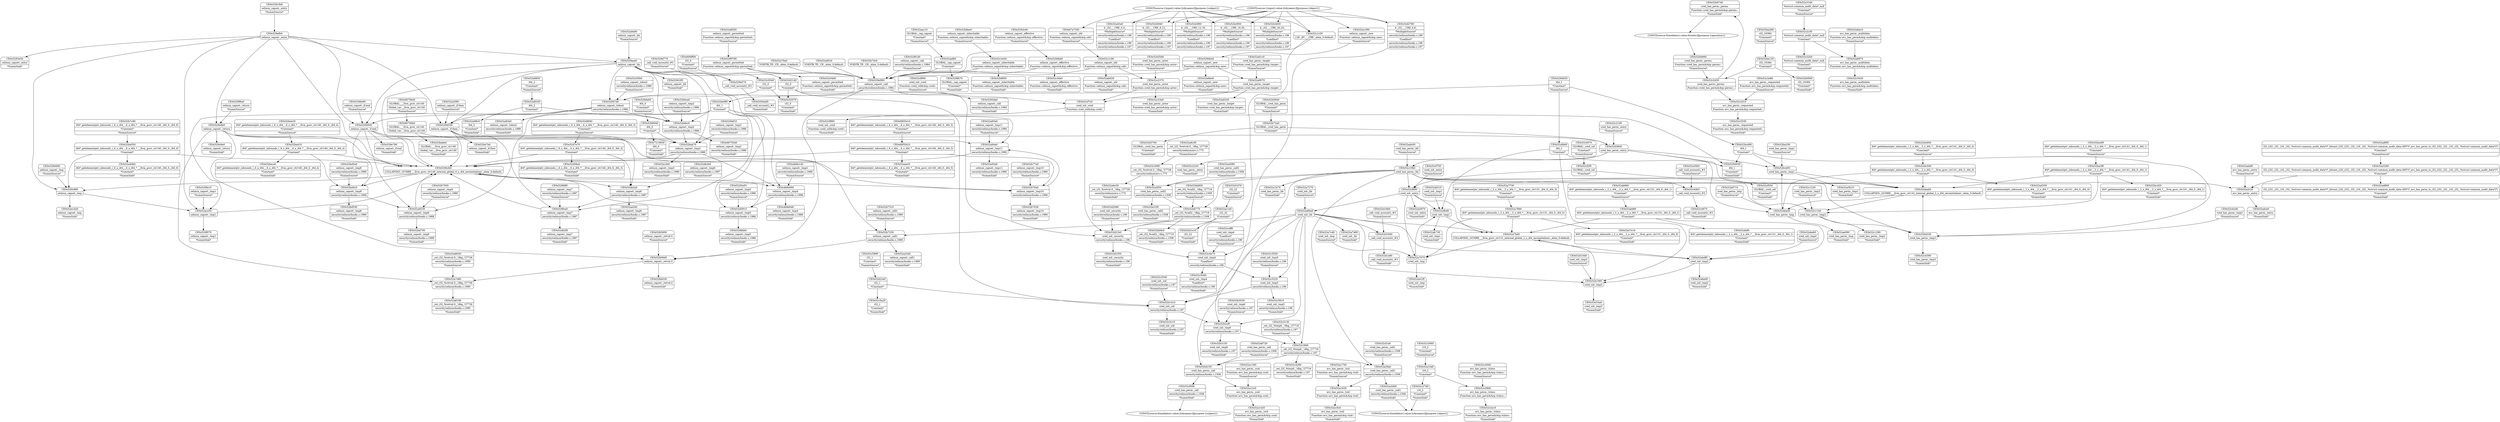digraph {
	CE0x52a94a0 [shape=record,shape=Mrecord,label="{CE0x52a94a0|selinux_capset:_tmp11|security/selinux/hooks.c,1990}"]
	CE0x52c2220 [shape=record,shape=Mrecord,label="{CE0x52c2220|cred_has_perm:_entry|*SummSink*}"]
	CE0x52bce00 [shape=record,shape=Mrecord,label="{CE0x52bce00|cred_has_perm:_tmp1}"]
	CE0x52d35d0 [shape=record,shape=Mrecord,label="{CE0x52d35d0|cred_has_perm:_actor|Function::cred_has_perm&Arg::actor::|*SummSource*}"]
	CE0x52bdec0 [shape=record,shape=Mrecord,label="{CE0x52bdec0|selinux_capset:_tmp2|security/selinux/hooks.c,1986}"]
	CE0x52a41f0 [shape=record,shape=Mrecord,label="{CE0x52a41f0|cred_sid:_tmp|*SummSink*}"]
	CE0x52d2350 [shape=record,shape=Mrecord,label="{CE0x52d2350|cred_sid:_security|security/selinux/hooks.c,196|*SummSink*}"]
	CE0x52d5910 [shape=record,shape=Mrecord,label="{CE0x52d5910|selinux_capset:_tmp5|security/selinux/hooks.c,1986}"]
	CE0x52a2f50 [shape=record,shape=Mrecord,label="{CE0x52a2f50|cred_has_perm:_call2|security/selinux/hooks.c,1508}"]
	CE0x529c2f0 [shape=record,shape=Mrecord,label="{CE0x529c2f0|selinux_capset:_bb|*SummSink*}"]
	CE0x529aae0 [shape=record,shape=Mrecord,label="{CE0x529aae0|selinux_capset:_bb}"]
	CE0x52cf470 [shape=record,shape=Mrecord,label="{CE0x52cf470|GLOBAL:_cred_sid|*Constant*|*SummSource*}"]
	CE0x52afbd0 [shape=record,shape=Mrecord,label="{CE0x52afbd0|cred_sid:_tmp1}"]
	CE0x52c1c90 [shape=record,shape=Mrecord,label="{CE0x52c1c90|selinux_capset:_old|Function::selinux_capset&Arg::old::}"]
	CE0x52b7c80 [shape=record,shape=Mrecord,label="{CE0x52b7c80|i64*_getelementptr_inbounds_(_6_x_i64_,_6_x_i64_*___llvm_gcov_ctr140,_i64_0,_i64_0)|*Constant*|*SummSource*}"]
	CE0x6855d10 [shape=record,shape=Mrecord,label="{CE0x6855d10|i64*_getelementptr_inbounds_(_6_x_i64_,_6_x_i64_*___llvm_gcov_ctr140,_i64_0,_i64_5)|*Constant*}"]
	CE0x52ba350 [shape=record,shape=Mrecord,label="{CE0x52ba350|cred_has_perm:_tmp1|*SummSource*}"]
	CE0x52a6e30 [shape=record,shape=Mrecord,label="{CE0x52a6e30|_ret_i32_%retval.0,_!dbg_!27728|security/selinux/avc.c,775|*SummSink*}"]
	CE0x52c05b0 [shape=record,shape=Mrecord,label="{CE0x52c05b0|selinux_capset:_tobool|security/selinux/hooks.c,1986|*SummSource*}"]
	CE0x52a83a0 [shape=record,shape=Mrecord,label="{CE0x52a83a0|selinux_capset:_tobool|security/selinux/hooks.c,1986|*SummSink*}"]
	CE0x52b0740 [shape=record,shape=Mrecord,label="{CE0x52b0740|cred_has_perm:_perms|Function::cred_has_perm&Arg::perms::|*SummSink*}"]
	CE0x52bab70 [shape=record,shape=Mrecord,label="{CE0x52bab70|selinux_capset:_tmp3|security/selinux/hooks.c,1986}"]
	CE0x52a8550 [shape=record,shape=Mrecord,label="{CE0x52a8550|selinux_capset:_permitted|Function::selinux_capset&Arg::permitted::|*SummSource*}"]
	CE0x52cf690 [shape=record,shape=Mrecord,label="{CE0x52cf690|cred_sid:_entry}"]
	CE0x5299780 [shape=record,shape=Mrecord,label="{CE0x5299780|selinux_capset:_permitted|Function::selinux_capset&Arg::permitted::}"]
	CE0x52c1c20 [shape=record,shape=Mrecord,label="{CE0x52c1c20|128:_i8*,_:_CRE:_elem_0:default:}"]
	CE0x52ab960 [shape=record,shape=Mrecord,label="{CE0x52ab960|i64*_getelementptr_inbounds_(_2_x_i64_,_2_x_i64_*___llvm_gcov_ctr131,_i64_0,_i64_1)|*Constant*|*SummSource*}"]
	CE0x52ac390 [shape=record,shape=Mrecord,label="{CE0x52ac390|selinux_capset:_new|Function::selinux_capset&Arg::new::|*SummSource*}"]
	CE0x52a85c0 [shape=record,shape=Mrecord,label="{CE0x52a85c0|VOIDTB_TE:_CE:_elem_0:default:}"]
	CE0x52ae090 [shape=record,shape=Mrecord,label="{CE0x52ae090|cred_has_perm:_tmp|*SummSink*}"]
	CE0x52c5810 [shape=record,shape=Mrecord,label="{CE0x52c5810|cred_sid:_tmp5|security/selinux/hooks.c,196|*SummSink*}"]
	CE0x52bd4c0 [shape=record,shape=Mrecord,label="{CE0x52bd4c0|selinux_capset:_tmp8|security/selinux/hooks.c,1989}"]
	CE0x52acc50 [shape=record,shape=Mrecord,label="{CE0x52acc50|selinux_capset:_tmp1}"]
	CE0x4b8e060 [shape=record,shape=Mrecord,label="{CE0x4b8e060|selinux_capset:_tmp4|security/selinux/hooks.c,1986}"]
	CE0x52c0540 [shape=record,shape=Mrecord,label="{CE0x52c0540|i32_0|*Constant*}"]
	CE0x52947d0 [shape=record,shape=Mrecord,label="{CE0x52947d0|selinux_capset:_tobool|security/selinux/hooks.c,1986}"]
	CE0x52c4130 [shape=record,shape=Mrecord,label="{CE0x52c4130|_ret_i32_%tmp6,_!dbg_!27716|security/selinux/hooks.c,197|*SummSource*}"]
	CE0x52a8ee0 [shape=record,shape=Mrecord,label="{CE0x52a8ee0|selinux_capset:_new|Function::selinux_capset&Arg::new::|*SummSink*}"]
	CE0x529e780 [shape=record,shape=Mrecord,label="{CE0x529e780|selinux_capset:_if.end|*SummSink*}"]
	CE0x52ab510 [shape=record,shape=Mrecord,label="{CE0x52ab510|cred_sid:_tmp1|*SummSource*}"]
	"CONST[source:0(mediator),value:2(dynamic)][purpose:{subject}]"
	CE0x5294500 [shape=record,shape=Mrecord,label="{CE0x5294500|selinux_capset:_if.end}"]
	CE0x52abdf0 [shape=record,shape=Mrecord,label="{CE0x52abdf0|cred_sid:_tmp2}"]
	CE0x52b9a00 [shape=record,shape=Mrecord,label="{CE0x52b9a00|i64_0|*Constant*|*SummSource*}"]
	CE0x52c19b0 [shape=record,shape=Mrecord,label="{CE0x52c19b0|cred_has_perm:_bb}"]
	CE0x52cf1a0 [shape=record,shape=Mrecord,label="{CE0x52cf1a0|cred_has_perm:_call1|security/selinux/hooks.c,1506|*SummSource*}"]
	CE0x52abed0 [shape=record,shape=Mrecord,label="{CE0x52abed0|cred_sid:_tmp2|*SummSink*}"]
	CE0x66756b0 [shape=record,shape=Mrecord,label="{CE0x66756b0|GLOBAL:___llvm_gcov_ctr140|Global_var:__llvm_gcov_ctr140}"]
	CE0x529fa10 [shape=record,shape=Mrecord,label="{CE0x529fa10|selinux_capset:_tmp1|*SummSource*}"]
	CE0x52c3160 [shape=record,shape=Mrecord,label="{CE0x52c3160|%struct.common_audit_data*_null|*Constant*|*SummSource*}"]
	CE0x52c32b0 [shape=record,shape=Mrecord,label="{CE0x52c32b0|%struct.common_audit_data*_null|*Constant*|*SummSink*}"]
	CE0x52c3430 [shape=record,shape=Mrecord,label="{CE0x52c3430|avc_has_perm:_auditdata|Function::avc_has_perm&Arg::auditdata::|*SummSink*}"]
	CE0x52a8020 [shape=record,shape=Mrecord,label="{CE0x52a8020|_ret_i32_%retval.0,_!dbg_!27726|security/selinux/hooks.c,1990|*SummSource*}"]
	CE0x52d16a0 [shape=record,shape=Mrecord,label="{CE0x52d16a0|cred_sid:_tmp3|*SummSink*}"]
	CE0x52b3150 [shape=record,shape=Mrecord,label="{CE0x52b3150|cred_sid:_tmp6|security/selinux/hooks.c,197|*SummSink*}"]
	CE0x52bcd90 [shape=record,shape=Mrecord,label="{CE0x52bcd90|i64_1|*Constant*}"]
	CE0x52a9a90 [shape=record,shape=Mrecord,label="{CE0x52a9a90|selinux_capset:_bb|*SummSource*}"]
	CE0x7210930 [shape=record,shape=Mrecord,label="{CE0x7210930|i64_0|*Constant*|*SummSink*}"]
	CE0x52bd530 [shape=record,shape=Mrecord,label="{CE0x52bd530|selinux_capset:_tmp8|security/selinux/hooks.c,1989|*SummSink*}"]
	CE0x529fb70 [shape=record,shape=Mrecord,label="{CE0x529fb70|GLOBAL:_cap_capset|*Constant*|*SummSink*}"]
	CE0x52a5970 [shape=record,shape=Mrecord,label="{CE0x52a5970|cred_sid:_entry|*SummSink*}"]
	CE0x52aeec0 [shape=record,shape=Mrecord,label="{CE0x52aeec0|i64*_getelementptr_inbounds_(_6_x_i64_,_6_x_i64_*___llvm_gcov_ctr140,_i64_0,_i64_5)|*Constant*|*SummSink*}"]
	CE0x529de90 [shape=record,shape=Mrecord,label="{CE0x529de90|selinux_capset:_if.end|*SummSource*}"]
	CE0x52d7e70 [shape=record,shape=Mrecord,label="{CE0x52d7e70|i64*_getelementptr_inbounds_(_6_x_i64_,_6_x_i64_*___llvm_gcov_ctr140,_i64_0,_i64_3)|*Constant*}"]
	CE0x52d3700 [shape=record,shape=Mrecord,label="{CE0x52d3700|GLOBAL:_cred_has_perm|*Constant*|*SummSink*}"]
	CE0x52aac10 [shape=record,shape=Mrecord,label="{CE0x52aac10|GLOBAL:_cap_capset|*Constant*|*SummSource*}"]
	CE0x52c2160 [shape=record,shape=Mrecord,label="{CE0x52c2160|cred_has_perm:_entry|*SummSource*}"]
	CE0x52ba4f0 [shape=record,shape=Mrecord,label="{CE0x52ba4f0|i64*_getelementptr_inbounds_(_2_x_i64_,_2_x_i64_*___llvm_gcov_ctr141,_i64_0,_i64_1)|*Constant*|*SummSource*}"]
	CE0x52a1fe0 [shape=record,shape=Mrecord,label="{CE0x52a1fe0|selinux_capset:_tmp3|security/selinux/hooks.c,1986|*SummSink*}"]
	CE0x52a7c40 [shape=record,shape=Mrecord,label="{CE0x52a7c40|cred_sid:_tmp|*SummSource*}"]
	CE0x52ad350 [shape=record,shape=Mrecord,label="{CE0x52ad350|i64*_getelementptr_inbounds_(_2_x_i64_,_2_x_i64_*___llvm_gcov_ctr141,_i64_0,_i64_0)|*Constant*|*SummSink*}"]
	CE0x52a6970 [shape=record,shape=Mrecord,label="{CE0x52a6970|avc_has_perm:_auditdata|Function::avc_has_perm&Arg::auditdata::}"]
	CE0x52c2370 [shape=record,shape=Mrecord,label="{CE0x52c2370|cred_has_perm:_actor|Function::cred_has_perm&Arg::actor::}"]
	CE0x52bd330 [shape=record,shape=Mrecord,label="{CE0x52bd330|cred_has_perm:_tmp3}"]
	CE0x52b2cf0 [shape=record,shape=Mrecord,label="{CE0x52b2cf0|cred_sid:_tmp6|security/selinux/hooks.c,197}"]
	CE0x52d6bb0 [shape=record,shape=Mrecord,label="{CE0x52d6bb0|selinux_capset:_tmp5|security/selinux/hooks.c,1986|*SummSink*}"]
	CE0x529fdf0 [shape=record,shape=Mrecord,label="{CE0x529fdf0|selinux_capset:_tmp7|security/selinux/hooks.c,1987|*SummSource*}"]
	CE0x52a12c0 [shape=record,shape=Mrecord,label="{CE0x52a12c0|avc_has_perm:_ssid|Function::avc_has_perm&Arg::ssid::}"]
	"CONST[source:0(mediator),value:0(static)][purpose:{operation}]"
	CE0x66755d0 [shape=record,shape=Mrecord,label="{CE0x66755d0|selinux_capset:_tmp2|security/selinux/hooks.c,1986|*SummSink*}"]
	CE0x52aafb0 [shape=record,shape=Mrecord,label="{CE0x52aafb0|GLOBAL:_cap_capset|*Constant*}"]
	CE0x52bd5a0 [shape=record,shape=Mrecord,label="{CE0x52bd5a0|selinux_capset:_tmp8|security/selinux/hooks.c,1989|*SummSource*}"]
	CE0x5293da0 [shape=record,shape=Mrecord,label="{CE0x5293da0|selinux_capset:_call|security/selinux/hooks.c,1984|*SummSink*}"]
	CE0x52adaf0 [shape=record,shape=Mrecord,label="{CE0x52adaf0|avc_has_perm:_entry|*SummSource*}"]
	CE0x52b0560 [shape=record,shape=Mrecord,label="{CE0x52b0560|i32_16384|*Constant*|*SummSink*}"]
	CE0x52ba3f0 [shape=record,shape=Mrecord,label="{CE0x52ba3f0|i64*_getelementptr_inbounds_(_2_x_i64_,_2_x_i64_*___llvm_gcov_ctr141,_i64_0,_i64_1)|*Constant*}"]
	CE0x52d15d0 [shape=record,shape=Mrecord,label="{CE0x52d15d0|cred_sid:_tmp3|*SummSource*}"]
	CE0x52be9f0 [shape=record,shape=Mrecord,label="{CE0x52be9f0|i64_1|*Constant*}"]
	CE0x52b9940 [shape=record,shape=Mrecord,label="{CE0x52b9940|i64_0|*Constant*}"]
	CE0x52a7e10 [shape=record,shape=Mrecord,label="{CE0x52a7e10|i64*_getelementptr_inbounds_(_2_x_i64_,_2_x_i64_*___llvm_gcov_ctr131,_i64_0,_i64_0)|*Constant*|*SummSink*}"]
	CE0x52b76a0 [shape=record,shape=Mrecord,label="{CE0x52b76a0|selinux_capset:_tmp10|security/selinux/hooks.c,1990}"]
	CE0x52a2d00 [shape=record,shape=Mrecord,label="{CE0x52a2d00|cred_has_perm:_call1|security/selinux/hooks.c,1506|*SummSink*}"]
	CE0x52c5550 [shape=record,shape=Mrecord,label="{CE0x52c5550|cred_sid:_tmp5|security/selinux/hooks.c,196|*SummSource*}"]
	CE0x52b74c0 [shape=record,shape=Mrecord,label="{CE0x52b74c0|VOIDTB_TE:_CE:_elem_0:default:}"]
	CE0x529c880 [shape=record,shape=Mrecord,label="{CE0x529c880|selinux_capset:_tmp}"]
	CE0x529d770 [shape=record,shape=Mrecord,label="{CE0x529d770|_call_void_mcount()_#3|*SummSource*}"]
	CE0x52c2c30 [shape=record,shape=Mrecord,label="{CE0x52c2c30|%struct.common_audit_data*_null|*Constant*}"]
	CE0x529d350 [shape=record,shape=Mrecord,label="{CE0x529d350|selinux_capset:_if.then}"]
	CE0x52b77a0 [shape=record,shape=Mrecord,label="{CE0x52b77a0|selinux_capset:_tmp10|security/selinux/hooks.c,1990|*SummSource*}"]
	CE0x52b1410 [shape=record,shape=Mrecord,label="{CE0x52b1410|cred_sid:_sid|security/selinux/hooks.c,197}"]
	CE0x52c5220 [shape=record,shape=Mrecord,label="{CE0x52c5220|cred_sid:_tmp5|security/selinux/hooks.c,196}"]
	CE0x52c45b0 [shape=record,shape=Mrecord,label="{CE0x52c45b0|_call_void_mcount()_#3|*SummSource*}"]
	CE0x52c1290 [shape=record,shape=Mrecord,label="{CE0x52c1290|cred_has_perm:_tmp2|*SummSink*}"]
	CE0x52a7730 [shape=record,shape=Mrecord,label="{CE0x52a7730|i64*_getelementptr_inbounds_(_2_x_i64_,_2_x_i64_*___llvm_gcov_ctr131,_i64_0,_i64_0)|*Constant*|*SummSource*}"]
	"CONST[source:1(input),value:2(dynamic)][purpose:{object}]"
	CE0x52cf550 [shape=record,shape=Mrecord,label="{CE0x52cf550|GLOBAL:_cred_sid|*Constant*|*SummSink*}"]
	CE0x52c2530 [shape=record,shape=Mrecord,label="{CE0x52c2530|avc_has_perm:_requested|Function::avc_has_perm&Arg::requested::|*SummSink*}"]
	CE0x52a8190 [shape=record,shape=Mrecord,label="{CE0x52a8190|_ret_i32_%retval.0,_!dbg_!27726|security/selinux/hooks.c,1990|*SummSink*}"]
	CE0x52c5990 [shape=record,shape=Mrecord,label="{CE0x52c5990|i32_1|*Constant*|*SummSource*}"]
	CE0x529edb0 [shape=record,shape=Mrecord,label="{CE0x529edb0|selinux_capset:_return}"]
	CE0x52a8330 [shape=record,shape=Mrecord,label="{CE0x52a8330|i64_2|*Constant*}"]
	CE0x52a1420 [shape=record,shape=Mrecord,label="{CE0x52a1420|avc_has_perm:_ssid|Function::avc_has_perm&Arg::ssid::|*SummSink*}"]
	CE0x52c50d0 [shape=record,shape=Mrecord,label="{CE0x52c50d0|cred_sid:_tmp4|*LoadInst*|security/selinux/hooks.c,196|*SummSink*}"]
	CE0x52ab730 [shape=record,shape=Mrecord,label="{CE0x52ab730|cred_sid:_tmp1|*SummSink*}"]
	CE0x52ac1e0 [shape=record,shape=Mrecord,label="{CE0x52ac1e0|i32_22|*Constant*}"]
	CE0x52dc600 [shape=record,shape=Mrecord,label="{CE0x52dc600|i64*_getelementptr_inbounds_(_2_x_i64_,_2_x_i64_*___llvm_gcov_ctr141,_i64_0,_i64_0)|*Constant*|*SummSource*}"]
	CE0x529e570 [shape=record,shape=Mrecord,label="{CE0x529e570|_call_void_mcount()_#3}"]
	CE0x529fca0 [shape=record,shape=Mrecord,label="{CE0x529fca0|selinux_capset:_tmp7|security/selinux/hooks.c,1987}"]
	CE0x52c3c10 [shape=record,shape=Mrecord,label="{CE0x52c3c10|cred_sid:_sid|security/selinux/hooks.c,197|*SummSink*}"]
	CE0x52d2f60 [shape=record,shape=Mrecord,label="{CE0x52d2f60|4:_i32,_:_CRE_12,16_|*MultipleSource*|security/selinux/hooks.c,196|*LoadInst*|security/selinux/hooks.c,196|security/selinux/hooks.c,197}"]
	CE0x52ba280 [shape=record,shape=Mrecord,label="{CE0x52ba280|i32_16384|*Constant*|*SummSource*}"]
	CE0x529cb40 [shape=record,shape=Mrecord,label="{CE0x529cb40|selinux_capset:_effective|Function::selinux_capset&Arg::effective::|*SummSource*}"]
	CE0x52c3e50 [shape=record,shape=Mrecord,label="{CE0x52c3e50|selinux_capset:_inheritable|Function::selinux_capset&Arg::inheritable::}"]
	CE0x52c4260 [shape=record,shape=Mrecord,label="{CE0x52c4260|_ret_i32_%tmp6,_!dbg_!27716|security/selinux/hooks.c,197|*SummSink*}"]
	CE0x52d8f40 [shape=record,shape=Mrecord,label="{CE0x52d8f40|i64*_getelementptr_inbounds_(_6_x_i64_,_6_x_i64_*___llvm_gcov_ctr140,_i64_0,_i64_3)|*Constant*|*SummSource*}"]
	CE0x52d21b0 [shape=record,shape=Mrecord,label="{CE0x52d21b0|cred_sid:_security|security/selinux/hooks.c,196}"]
	CE0x5294b40 [shape=record,shape=Mrecord,label="{CE0x5294b40|selinux_capset:_new|Function::selinux_capset&Arg::new::}"]
	CE0x52b5600 [shape=record,shape=Mrecord,label="{CE0x52b5600|selinux_capset:_retval.0|*SummSource*}"]
	CE0x52b7630 [shape=record,shape=Mrecord,label="{CE0x52b7630|selinux_capset:_tmp10|security/selinux/hooks.c,1990|*SummSink*}"]
	CE0x52dc500 [shape=record,shape=Mrecord,label="{CE0x52dc500|i64*_getelementptr_inbounds_(_2_x_i64_,_2_x_i64_*___llvm_gcov_ctr141,_i64_0,_i64_0)|*Constant*}"]
	CE0x52a2090 [shape=record,shape=Mrecord,label="{CE0x52a2090|selinux_capset:_if.then|*SummSource*}"]
	CE0x52bcd20 [shape=record,shape=Mrecord,label="{CE0x52bcd20|i64*_getelementptr_inbounds_(_2_x_i64_,_2_x_i64_*___llvm_gcov_ctr141,_i64_0,_i64_1)|*Constant*|*SummSink*}"]
	CE0x52db2f0 [shape=record,shape=Mrecord,label="{CE0x52db2f0|selinux_capset:_tmp7|security/selinux/hooks.c,1987|*SummSink*}"]
	CE0x52dea40 [shape=record,shape=Mrecord,label="{CE0x52dea40|cred_has_perm:_tmp}"]
	CE0x52c04d0 [shape=record,shape=Mrecord,label="{CE0x52c04d0|selinux_capset:_permitted|Function::selinux_capset&Arg::permitted::|*SummSink*}"]
	CE0x52cf2f0 [shape=record,shape=Mrecord,label="{CE0x52cf2f0|GLOBAL:_cred_sid|*Constant*}"]
	CE0x52c27d0 [shape=record,shape=Mrecord,label="{CE0x52c27d0|i16_2|*Constant*|*SummSink*}"]
	CE0x52d22e0 [shape=record,shape=Mrecord,label="{CE0x52d22e0|i32_1|*Constant*}"]
	CE0x529e990 [shape=record,shape=Mrecord,label="{CE0x529e990|selinux_capset:_call|security/selinux/hooks.c,1984}"]
	CE0x52a9230 [shape=record,shape=Mrecord,label="{CE0x52a9230|selinux_capset:_tmp9|security/selinux/hooks.c,1989}"]
	CE0x52c28d0 [shape=record,shape=Mrecord,label="{CE0x52c28d0|avc_has_perm:_tclass|Function::avc_has_perm&Arg::tclass::}"]
	CE0x52b2950 [shape=record,shape=Mrecord,label="{CE0x52b2950|4:_i32,_:_CRE_16,20_|*MultipleSource*|security/selinux/hooks.c,196|*LoadInst*|security/selinux/hooks.c,196|security/selinux/hooks.c,197}"]
	CE0x52aa540 [shape=record,shape=Mrecord,label="{CE0x52aa540|selinux_capset:_tmp6|security/selinux/hooks.c,1987|*SummSink*}"]
	CE0x52c44b0 [shape=record,shape=Mrecord,label="{CE0x52c44b0|_call_void_mcount()_#3}"]
	CE0x52a6be0 [shape=record,shape=Mrecord,label="{CE0x52a6be0|cred_sid:_bb}"]
	CE0x52d3640 [shape=record,shape=Mrecord,label="{CE0x52d3640|GLOBAL:_cred_has_perm|*Constant*|*SummSource*}"]
	CE0x4b8e140 [shape=record,shape=Mrecord,label="{CE0x4b8e140|selinux_capset:_tmp4|security/selinux/hooks.c,1986|*SummSource*}"]
	CE0x52ade50 [shape=record,shape=Mrecord,label="{CE0x52ade50|cred_has_perm:_bb|*SummSource*}"]
	CE0x52c1220 [shape=record,shape=Mrecord,label="{CE0x52c1220|cred_has_perm:_tmp2|*SummSource*}"]
	CE0x52b8ee0 [shape=record,shape=Mrecord,label="{CE0x52b8ee0|selinux_capset:_inheritable|Function::selinux_capset&Arg::inheritable::|*SummSource*}"]
	CE0x52a7480 [shape=record,shape=Mrecord,label="{CE0x52a7480|cred_sid:_bb|*SummSink*}"]
	CE0x52c1b70 [shape=record,shape=Mrecord,label="{CE0x52c1b70|cred_has_perm:_bb|*SummSink*}"]
	CE0x52b3030 [shape=record,shape=Mrecord,label="{CE0x52b3030|cred_sid:_tmp6|security/selinux/hooks.c,197|*SummSource*}"]
	CE0x6855e10 [shape=record,shape=Mrecord,label="{CE0x6855e10|i64*_getelementptr_inbounds_(_6_x_i64_,_6_x_i64_*___llvm_gcov_ctr140,_i64_0,_i64_5)|*Constant*|*SummSource*}"]
	CE0x52b2b50 [shape=record,shape=Mrecord,label="{CE0x52b2b50|4:_i32,_:_CRE_20,24_|*MultipleSource*|security/selinux/hooks.c,196|*LoadInst*|security/selinux/hooks.c,196|security/selinux/hooks.c,197}"]
	CE0x52a7bd0 [shape=record,shape=Mrecord,label="{CE0x52a7bd0|COLLAPSED:_GCMRE___llvm_gcov_ctr131_internal_global_2_x_i64_zeroinitializer:_elem_0:default:}"]
	CE0x52a98c0 [shape=record,shape=Mrecord,label="{CE0x52a98c0|i64_2|*Constant*|*SummSink*}"]
	CE0x52dd710 [shape=record,shape=Mrecord,label="{CE0x52dd710|cred_has_perm:_tmp|*SummSource*}"]
	CE0x52afb60 [shape=record,shape=Mrecord,label="{CE0x52afb60|i64_1|*Constant*}"]
	CE0x52b06d0 [shape=record,shape=Mrecord,label="{CE0x52b06d0|selinux_capset:_retval.0}"]
	CE0x5294ca0 [shape=record,shape=Mrecord,label="{CE0x5294ca0|selinux_capset:_tmp2|security/selinux/hooks.c,1986|*SummSource*}"]
	CE0x52bb850 [shape=record,shape=Mrecord,label="{CE0x52bb850|_ret_i32_%call2,_!dbg_!27719|security/selinux/hooks.c,1508|*SummSource*}"]
	CE0x5294a90 [shape=record,shape=Mrecord,label="{CE0x5294a90|_call_void_mcount()_#3|*SummSink*}"]
	CE0x52a1d20 [shape=record,shape=Mrecord,label="{CE0x52a1d20|selinux_capset:_tmp|*SummSink*}"]
	CE0x52da2a0 [shape=record,shape=Mrecord,label="{CE0x52da2a0|selinux_capset:_tmp6|security/selinux/hooks.c,1987}"]
	CE0x529f1d0 [shape=record,shape=Mrecord,label="{CE0x529f1d0|selinux_capset:_call|security/selinux/hooks.c,1984|*SummSource*}"]
	CE0x694ff00 [shape=record,shape=Mrecord,label="{CE0x694ff00|i32_0|*Constant*|*SummSource*}"]
	CE0x52ad6f0 [shape=record,shape=Mrecord,label="{CE0x52ad6f0|i32_(i32,_i32,_i16,_i32,_%struct.common_audit_data*)*_bitcast_(i32_(i32,_i32,_i16,_i32,_%struct.common_audit_data.495*)*_avc_has_perm_to_i32_(i32,_i32,_i16,_i32,_%struct.common_audit_data*)*)|*Constant*|*SummSource*}"]
	CE0x52c42d0 [shape=record,shape=Mrecord,label="{CE0x52c42d0|cred_has_perm:_tmp3|*SummSource*}"]
	CE0x52c2a10 [shape=record,shape=Mrecord,label="{CE0x52c2a10|avc_has_perm:_tclass|Function::avc_has_perm&Arg::tclass::|*SummSink*}"]
	CE0x5294930 [shape=record,shape=Mrecord,label="{CE0x5294930|i64_1|*Constant*|*SummSink*}"]
	"CONST[source:0(mediator),value:2(dynamic)][purpose:{object}]"
	CE0x52a3b10 [shape=record,shape=Mrecord,label="{CE0x52a3b10|cred_has_perm:_tmp1|*SummSink*}"]
	CE0x52cf960 [shape=record,shape=Mrecord,label="{CE0x52cf960|cred_sid:_cred|Function::cred_sid&Arg::cred::|*SummSink*}"]
	CE0x52a43a0 [shape=record,shape=Mrecord,label="{CE0x52a43a0|4:_i32,_:_CRE_0,4_|*MultipleSource*|security/selinux/hooks.c,196|*LoadInst*|security/selinux/hooks.c,196|security/selinux/hooks.c,197}"]
	CE0x4b8e0d0 [shape=record,shape=Mrecord,label="{CE0x4b8e0d0|selinux_capset:_tmp4|security/selinux/hooks.c,1986|*SummSink*}"]
	CE0x52a9850 [shape=record,shape=Mrecord,label="{CE0x52a9850|i64_2|*Constant*|*SummSource*}"]
	CE0x52c23e0 [shape=record,shape=Mrecord,label="{CE0x52c23e0|cred_has_perm:_actor|Function::cred_has_perm&Arg::actor::|*SummSink*}"]
	CE0x52a0330 [shape=record,shape=Mrecord,label="{CE0x52a0330|cred_has_perm:_target|Function::cred_has_perm&Arg::target::|*SummSink*}"]
	CE0x52a8720 [shape=record,shape=Mrecord,label="{CE0x52a8720|cred_has_perm:_call|security/selinux/hooks.c,1506|*SummSource*}"]
	CE0x52cf7c0 [shape=record,shape=Mrecord,label="{CE0x52cf7c0|cred_sid:_cred|Function::cred_sid&Arg::cred::}"]
	CE0x52cf750 [shape=record,shape=Mrecord,label="{CE0x52cf750|cred_sid:_entry|*SummSource*}"]
	CE0x52c2e80 [shape=record,shape=Mrecord,label="{CE0x52c2e80|avc_has_perm:_requested|Function::avc_has_perm&Arg::requested::|*SummSource*}"]
	CE0x52be7e0 [shape=record,shape=Mrecord,label="{CE0x52be7e0|selinux_capset:_if.then|*SummSink*}"]
	CE0x52cf090 [shape=record,shape=Mrecord,label="{CE0x52cf090|cred_has_perm:_call|security/selinux/hooks.c,1506|*SummSink*}"]
	CE0x52a79a0 [shape=record,shape=Mrecord,label="{CE0x52a79a0|VOIDTB_TE:_CE:_elem_0:default:}"]
	CE0x52b8f50 [shape=record,shape=Mrecord,label="{CE0x52b8f50|selinux_capset:_inheritable|Function::selinux_capset&Arg::inheritable::|*SummSink*}"]
	CE0x52c3540 [shape=record,shape=Mrecord,label="{CE0x52c3540|cred_sid:_sid|security/selinux/hooks.c,197|*SummSource*}"]
	CE0x52afaf0 [shape=record,shape=Mrecord,label="{CE0x52afaf0|i64*_getelementptr_inbounds_(_2_x_i64_,_2_x_i64_*___llvm_gcov_ctr131,_i64_0,_i64_1)|*Constant*|*SummSink*}"]
	CE0x529dbd0 [shape=record,shape=Mrecord,label="{CE0x529dbd0|selinux_capset:_effective|Function::selinux_capset&Arg::effective::}"]
	CE0x52beca0 [shape=record,shape=Mrecord,label="{CE0x52beca0|i64*_getelementptr_inbounds_(_6_x_i64_,_6_x_i64_*___llvm_gcov_ctr140,_i64_0,_i64_4)|*Constant*|*SummSink*}"]
	CE0x52bed10 [shape=record,shape=Mrecord,label="{CE0x52bed10|i64*_getelementptr_inbounds_(_6_x_i64_,_6_x_i64_*___llvm_gcov_ctr140,_i64_0,_i64_4)|*Constant*}"]
	CE0x52c2940 [shape=record,shape=Mrecord,label="{CE0x52c2940|avc_has_perm:_tclass|Function::avc_has_perm&Arg::tclass::|*SummSource*}"]
	CE0x52a7660 [shape=record,shape=Mrecord,label="{CE0x52a7660|i64*_getelementptr_inbounds_(_2_x_i64_,_2_x_i64_*___llvm_gcov_ctr131,_i64_0,_i64_0)|*Constant*}"]
	CE0x52d3840 [shape=record,shape=Mrecord,label="{CE0x52d3840|cred_has_perm:_entry}"]
	CE0x52a1360 [shape=record,shape=Mrecord,label="{CE0x52a1360|avc_has_perm:_ssid|Function::avc_has_perm&Arg::ssid::|*SummSource*}"]
	CE0x52d2140 [shape=record,shape=Mrecord,label="{CE0x52d2140|i32_0|*Constant*}"]
	CE0x52c4390 [shape=record,shape=Mrecord,label="{CE0x52c4390|cred_has_perm:_tmp3|*SummSink*}"]
	CE0x52c2d10 [shape=record,shape=Mrecord,label="{CE0x52c2d10|avc_has_perm:_requested|Function::avc_has_perm&Arg::requested::}"]
	CE0x529ef10 [shape=record,shape=Mrecord,label="{CE0x529ef10|selinux_capset:_tmp3|security/selinux/hooks.c,1986|*SummSource*}"]
	CE0x52a23e0 [shape=record,shape=Mrecord,label="{CE0x52a23e0|selinux_capset:_call1|security/selinux/hooks.c,1989|*SummSink*}"]
	CE0x52ab020 [shape=record,shape=Mrecord,label="{CE0x52ab020|selinux_capset:_old|Function::selinux_capset&Arg::old::|*SummSink*}"]
	CE0x52a1750 [shape=record,shape=Mrecord,label="{CE0x52a1750|avc_has_perm:_tsid|Function::avc_has_perm&Arg::tsid::|*SummSource*}"]
	CE0x52ab8f0 [shape=record,shape=Mrecord,label="{CE0x52ab8f0|i64*_getelementptr_inbounds_(_2_x_i64_,_2_x_i64_*___llvm_gcov_ctr131,_i64_0,_i64_1)|*Constant*}"]
	CE0x52b72a0 [shape=record,shape=Mrecord,label="{CE0x52b72a0|GLOBAL:_cred_has_perm|*Constant*}"]
	CE0x529f6a0 [shape=record,shape=Mrecord,label="{CE0x529f6a0|selinux_capset:_return|*SummSource*}"]
	CE0x52a4db0 [shape=record,shape=Mrecord,label="{CE0x52a4db0|i64*_getelementptr_inbounds_(_6_x_i64_,_6_x_i64_*___llvm_gcov_ctr140,_i64_0,_i64_0)|*Constant*|*SummSink*}"]
	CE0x52d58a0 [shape=record,shape=Mrecord,label="{CE0x52d58a0|i64*_getelementptr_inbounds_(_6_x_i64_,_6_x_i64_*___llvm_gcov_ctr140,_i64_0,_i64_3)|*Constant*|*SummSink*}"]
	CE0x52bd150 [shape=record,shape=Mrecord,label="{CE0x52bd150|cred_has_perm:_call|security/selinux/hooks.c,1506}"]
	CE0x52cf890 [shape=record,shape=Mrecord,label="{CE0x52cf890|cred_sid:_cred|Function::cred_sid&Arg::cred::|*SummSource*}"]
	CE0x52ba130 [shape=record,shape=Mrecord,label="{CE0x52ba130|i32_16384|*Constant*}"]
	CE0x52c2450 [shape=record,shape=Mrecord,label="{CE0x52c2450|cred_has_perm:_perms|Function::cred_has_perm&Arg::perms::}"]
	CE0x52b0660 [shape=record,shape=Mrecord,label="{CE0x52b0660|cred_has_perm:_perms|Function::cred_has_perm&Arg::perms::|*SummSource*}"]
	CE0x52be550 [shape=record,shape=Mrecord,label="{CE0x52be550|i64*_getelementptr_inbounds_(_6_x_i64_,_6_x_i64_*___llvm_gcov_ctr140,_i64_0,_i64_0)|*Constant*}"]
	CE0x52a93a0 [shape=record,shape=Mrecord,label="{CE0x52a93a0|selinux_capset:_tmp11|security/selinux/hooks.c,1990|*SummSink*}"]
	CE0x52bb770 [shape=record,shape=Mrecord,label="{CE0x52bb770|_ret_i32_%call2,_!dbg_!27719|security/selinux/hooks.c,1508}"]
	CE0x52c4670 [shape=record,shape=Mrecord,label="{CE0x52c4670|_call_void_mcount()_#3|*SummSink*}"]
	CE0x52a7270 [shape=record,shape=Mrecord,label="{CE0x52a7270|cred_sid:_bb|*SummSource*}"]
	CE0x52d2780 [shape=record,shape=Mrecord,label="{CE0x52d2780|4:_i32,_:_CRE_4,8_|*MultipleSource*|security/selinux/hooks.c,196|*LoadInst*|security/selinux/hooks.c,196|security/selinux/hooks.c,197}"]
	CE0x52bb9c0 [shape=record,shape=Mrecord,label="{CE0x52bb9c0|_ret_i32_%call2,_!dbg_!27719|security/selinux/hooks.c,1508|*SummSink*}"]
	CE0x52c5a20 [shape=record,shape=Mrecord,label="{CE0x52c5a20|i32_1|*Constant*|*SummSink*}"]
	CE0x529f070 [shape=record,shape=Mrecord,label="{CE0x529f070|selinux_capset:_tmp1|*SummSink*}"]
	CE0x52a18c0 [shape=record,shape=Mrecord,label="{CE0x52a18c0|avc_has_perm:_tsid|Function::avc_has_perm&Arg::tsid::|*SummSink*}"]
	CE0x6675640 [shape=record,shape=Mrecord,label="{CE0x6675640|GLOBAL:___llvm_gcov_ctr140|Global_var:__llvm_gcov_ctr140|*SummSource*}"]
	CE0x52babe0 [shape=record,shape=Mrecord,label="{CE0x52babe0|GLOBAL:___llvm_gcov_ctr140|Global_var:__llvm_gcov_ctr140|*SummSink*}"]
	CE0x67a7350 [shape=record,shape=Mrecord,label="{CE0x67a7350|selinux_capset:_old|Function::selinux_capset&Arg::old::|*SummSource*}"]
	CE0x52a0070 [shape=record,shape=Mrecord,label="{CE0x52a0070|cred_has_perm:_target|Function::cred_has_perm&Arg::target::}"]
	CE0x52bb030 [shape=record,shape=Mrecord,label="{CE0x52bb030|selinux_capset:_retval.0|*SummSink*}"]
	CE0x52c11b0 [shape=record,shape=Mrecord,label="{CE0x52c11b0|cred_has_perm:_tmp2}"]
	CE0x52c3fd0 [shape=record,shape=Mrecord,label="{CE0x52c3fd0|_ret_i32_%tmp6,_!dbg_!27716|security/selinux/hooks.c,197}"]
	CE0x52a7070 [shape=record,shape=Mrecord,label="{CE0x52a7070|cred_sid:_tmp}"]
	CE0x52d2080 [shape=record,shape=Mrecord,label="{CE0x52d2080|cred_sid:_security|security/selinux/hooks.c,196|*SummSource*}"]
	CE0x52c4ff0 [shape=record,shape=Mrecord,label="{CE0x52c4ff0|cred_sid:_tmp4|*LoadInst*|security/selinux/hooks.c,196|*SummSource*}"]
	CE0x52bee20 [shape=record,shape=Mrecord,label="{CE0x52bee20|i64*_getelementptr_inbounds_(_6_x_i64_,_6_x_i64_*___llvm_gcov_ctr140,_i64_0,_i64_4)|*Constant*|*SummSource*}"]
	CE0x5c52070 [shape=record,shape=Mrecord,label="{CE0x5c52070|i32_0|*Constant*|*SummSink*}"]
	CE0x52d1940 [shape=record,shape=Mrecord,label="{CE0x52d1940|_call_void_mcount()_#3}"]
	CE0x529dd30 [shape=record,shape=Mrecord,label="{CE0x529dd30|i64_1|*Constant*|*SummSource*}"]
	CE0x52a7e80 [shape=record,shape=Mrecord,label="{CE0x52a7e80|_ret_i32_%retval.0,_!dbg_!27726|security/selinux/hooks.c,1990}"]
	CE0x52d1560 [shape=record,shape=Mrecord,label="{CE0x52d1560|cred_sid:_tmp3}"]
	CE0x52d1a80 [shape=record,shape=Mrecord,label="{CE0x52d1a80|_call_void_mcount()_#3|*SummSink*}"]
	CE0x52bd700 [shape=record,shape=Mrecord,label="{CE0x52bd700|selinux_capset:_tmp9|security/selinux/hooks.c,1989|*SummSink*}"]
	CE0x52d5a50 [shape=record,shape=Mrecord,label="{CE0x52d5a50|selinux_capset:_tmp5|security/selinux/hooks.c,1986|*SummSource*}"]
	CE0x52a29a0 [shape=record,shape=Mrecord,label="{CE0x52a29a0|cred_has_perm:_call1|security/selinux/hooks.c,1506}"]
	CE0x52a31f0 [shape=record,shape=Mrecord,label="{CE0x52a31f0|cred_has_perm:_call2|security/selinux/hooks.c,1508|*SummSink*}"]
	CE0x52adce0 [shape=record,shape=Mrecord,label="{CE0x52adce0|avc_has_perm:_entry|*SummSink*}"]
	CE0x52c2660 [shape=record,shape=Mrecord,label="{CE0x52c2660|i16_2|*Constant*|*SummSource*}"]
	CE0x52c4e70 [shape=record,shape=Mrecord,label="{CE0x52c4e70|cred_sid:_tmp4|*LoadInst*|security/selinux/hooks.c,196}"]
	CE0x52d2840 [shape=record,shape=Mrecord,label="{CE0x52d2840|4:_i32,_:_CRE_8,12_|*MultipleSource*|security/selinux/hooks.c,196|*LoadInst*|security/selinux/hooks.c,196|security/selinux/hooks.c,197}"]
	CE0x52db360 [shape=record,shape=Mrecord,label="{CE0x52db360|selinux_capset:_tmp6|security/selinux/hooks.c,1987|*SummSource*}"]
	CE0x52deab0 [shape=record,shape=Mrecord,label="{CE0x52deab0|COLLAPSED:_GCMRE___llvm_gcov_ctr141_internal_global_2_x_i64_zeroinitializer:_elem_0:default:}"]
	CE0x52d1d70 [shape=record,shape=Mrecord,label="{CE0x52d1d70|i32_22|*Constant*|*SummSource*}"]
	CE0x52ad860 [shape=record,shape=Mrecord,label="{CE0x52ad860|i32_(i32,_i32,_i16,_i32,_%struct.common_audit_data*)*_bitcast_(i32_(i32,_i32,_i16,_i32,_%struct.common_audit_data.495*)*_avc_has_perm_to_i32_(i32,_i32,_i16,_i32,_%struct.common_audit_data*)*)|*Constant*|*SummSink*}"]
	CE0x52a3260 [shape=record,shape=Mrecord,label="{CE0x52a3260|i32_(i32,_i32,_i16,_i32,_%struct.common_audit_data*)*_bitcast_(i32_(i32,_i32,_i16,_i32,_%struct.common_audit_data.495*)*_avc_has_perm_to_i32_(i32,_i32,_i16,_i32,_%struct.common_audit_data*)*)|*Constant*}"]
	CE0x529e2b0 [shape=record,shape=Mrecord,label="{CE0x529e2b0|COLLAPSED:_GCMRE___llvm_gcov_ctr140_internal_global_6_x_i64_zeroinitializer:_elem_0:default:}"]
	CE0x52b7230 [shape=record,shape=Mrecord,label="{CE0x52b7230|selinux_capset:_call1|security/selinux/hooks.c,1989}"]
	CE0x52a10a0 [shape=record,shape=Mrecord,label="{CE0x52a10a0|i16_2|*Constant*}"]
	CE0x52abe60 [shape=record,shape=Mrecord,label="{CE0x52abe60|cred_sid:_tmp2|*SummSource*}"]
	CE0x529d400 [shape=record,shape=Mrecord,label="{CE0x529d400|selinux_capset:_tmp|*SummSource*}"]
	CE0x52a2c20 [shape=record,shape=Mrecord,label="{CE0x52a2c20|avc_has_perm:_entry}"]
	CE0x52a6a10 [shape=record,shape=Mrecord,label="{CE0x52a6a10|avc_has_perm:_auditdata|Function::avc_has_perm&Arg::auditdata::|*SummSource*}"]
	CE0x529afb0 [shape=record,shape=Mrecord,label="{CE0x529afb0|selinux_capset:_entry}"]
	CE0x52d19b0 [shape=record,shape=Mrecord,label="{CE0x52d19b0|_call_void_mcount()_#3|*SummSource*}"]
	CE0x52a01c0 [shape=record,shape=Mrecord,label="{CE0x52a01c0|cred_has_perm:_target|Function::cred_has_perm&Arg::target::|*SummSource*}"]
	CE0x52b7050 [shape=record,shape=Mrecord,label="{CE0x52b7050|selinux_capset:_tmp9|security/selinux/hooks.c,1989|*SummSource*}"]
	CE0x52a3080 [shape=record,shape=Mrecord,label="{CE0x52a3080|cred_has_perm:_call2|security/selinux/hooks.c,1508|*SummSource*}"]
	CE0x52c3de0 [shape=record,shape=Mrecord,label="{CE0x52c3de0|selinux_capset:_effective|Function::selinux_capset&Arg::effective::|*SummSink*}"]
	CE0x52b7310 [shape=record,shape=Mrecord,label="{CE0x52b7310|selinux_capset:_call1|security/selinux/hooks.c,1989|*SummSource*}"]
	CE0x52a95a0 [shape=record,shape=Mrecord,label="{CE0x52a95a0|selinux_capset:_tmp11|security/selinux/hooks.c,1990|*SummSource*}"]
	"CONST[source:1(input),value:2(dynamic)][purpose:{subject}]"
	CE0x52a6c50 [shape=record,shape=Mrecord,label="{CE0x52a6c50|_ret_i32_%retval.0,_!dbg_!27728|security/selinux/avc.c,775|*SummSource*}"]
	CE0x529c9e0 [shape=record,shape=Mrecord,label="{CE0x529c9e0|selinux_capset:_return|*SummSink*}"]
	CE0x52c30f0 [shape=record,shape=Mrecord,label="{CE0x52c30f0|_ret_i32_%retval.0,_!dbg_!27728|security/selinux/avc.c,775}"]
	CE0x5293e50 [shape=record,shape=Mrecord,label="{CE0x5293e50|selinux_capset:_entry|*SummSink*}"]
	CE0x529c3b0 [shape=record,shape=Mrecord,label="{CE0x529c3b0|selinux_capset:_entry|*SummSource*}"]
	CE0x52d1e10 [shape=record,shape=Mrecord,label="{CE0x52d1e10|i32_22|*Constant*|*SummSink*}"]
	CE0x52a1620 [shape=record,shape=Mrecord,label="{CE0x52a1620|avc_has_perm:_tsid|Function::avc_has_perm&Arg::tsid::}"]
	CE0x6855e10 -> CE0x6855d10
	CE0x52d2080 -> CE0x52d21b0
	CE0x52c3e50 -> CE0x52b8f50
	CE0x66756b0 -> CE0x52babe0
	CE0x52a10a0 -> CE0x52c28d0
	CE0x52c44b0 -> CE0x52c4670
	CE0x5294500 -> CE0x52a9230
	CE0x52d7e70 -> CE0x52da2a0
	CE0x66756b0 -> CE0x52bab70
	CE0x52c19b0 -> CE0x52bd330
	CE0x529e2b0 -> CE0x529c880
	CE0x52a8720 -> CE0x52bd150
	CE0x52d21b0 -> CE0x52d2350
	CE0x52c1c20 -> CE0x529e990
	CE0x52c19b0 -> CE0x52cf690
	CE0x529dd30 -> CE0x52afb60
	CE0x52b72a0 -> CE0x52d3840
	"CONST[source:1(input),value:2(dynamic)][purpose:{subject}]" -> CE0x52d2840
	CE0x52947d0 -> CE0x52bdec0
	CE0x52a6be0 -> CE0x52c3fd0
	CE0x5294500 -> CE0x529e2b0
	CE0x52acc50 -> CE0x529f070
	CE0x52c19b0 -> CE0x52c44b0
	CE0x52be550 -> CE0x529e2b0
	CE0x52a0070 -> CE0x52a0330
	CE0x52c3fd0 -> CE0x52a29a0
	CE0x4b8e140 -> CE0x4b8e060
	CE0x52d2140 -> CE0x52d21b0
	CE0x52be9f0 -> CE0x52bdec0
	CE0x529aae0 -> CE0x52bdec0
	CE0x52ac1e0 -> CE0x52d21b0
	CE0x52c19b0 -> CE0x52c11b0
	CE0x52aac10 -> CE0x52aafb0
	CE0x52bed10 -> CE0x52bd4c0
	CE0x52d2140 -> CE0x5c52070
	CE0x52a8330 -> CE0x52a98c0
	CE0x52947d0 -> CE0x52a83a0
	CE0x52b7050 -> CE0x52a9230
	CE0x52c11b0 -> CE0x52bd330
	CE0x4b8e060 -> CE0x4b8e0d0
	CE0x67a7350 -> CE0x52c1c90
	CE0x52c5220 -> CE0x52c5810
	CE0x52b7c80 -> CE0x52be550
	CE0x52a6be0 -> CE0x52d1560
	CE0x52c27d0 -> "CONST[source:0(mediator),value:2(dynamic)][purpose:{object}]"
	CE0x529dd30 -> CE0x52be9f0
	CE0x52d2140 -> CE0x52b1410
	CE0x52a01c0 -> CE0x52a0070
	CE0x52bd330 -> CE0x52deab0
	CE0x52a6be0 -> CE0x52abdf0
	CE0x52c30f0 -> CE0x52a2f50
	CE0x52ab8f0 -> CE0x52afaf0
	CE0x529aae0 -> CE0x4b8e060
	CE0x52cf7c0 -> CE0x52cf960
	CE0x52b9940 -> CE0x52bab70
	CE0x52bed10 -> CE0x529e2b0
	CE0x52cf890 -> CE0x52cf7c0
	CE0x529aae0 -> CE0x529d350
	CE0x52cf090 -> "CONST[source:0(mediator),value:2(dynamic)][purpose:{subject}]"
	CE0x52a2d00 -> "CONST[source:0(mediator),value:2(dynamic)][purpose:{object}]"
	CE0x52c19b0 -> CE0x52bb770
	CE0x52bd4c0 -> CE0x52bd530
	CE0x52bd150 -> CE0x52cf090
	CE0x52d22e0 -> CE0x52c5a20
	CE0x52deab0 -> CE0x52c11b0
	CE0x52c2e80 -> CE0x52c2d10
	"CONST[source:1(input),value:2(dynamic)][purpose:{object}]" -> CE0x52d2780
	CE0x52ab8f0 -> CE0x52abdf0
	CE0x529dbd0 -> CE0x52c3de0
	CE0x52b7230 -> CE0x52a23e0
	CE0x52cf2f0 -> CE0x52cf550
	CE0x52bed10 -> CE0x52beca0
	CE0x52a29a0 -> CE0x52a1620
	CE0x6855d10 -> CE0x52b76a0
	CE0x52a3260 -> CE0x52a2c20
	CE0x529cb40 -> CE0x529dbd0
	CE0x52a7c40 -> CE0x52a7070
	CE0x52abdf0 -> CE0x52d1560
	CE0x5294ca0 -> CE0x52bdec0
	CE0x52d3640 -> CE0x52b72a0
	CE0x52d3840 -> CE0x52c2220
	CE0x52947d0 -> CE0x5294500
	CE0x52b1410 -> CE0x52c3c10
	CE0x52a1620 -> CE0x52a18c0
	CE0x52a29a0 -> CE0x52a2d00
	"CONST[source:1(input),value:2(dynamic)][purpose:{object}]" -> CE0x52d2840
	CE0x52afbd0 -> CE0x52ab730
	CE0x52ac1e0 -> CE0x52d1e10
	CE0x52cf1a0 -> CE0x52a29a0
	CE0x529aae0 -> CE0x52bab70
	CE0x52c3fd0 -> CE0x52c4260
	CE0x52be9f0 -> CE0x529fca0
	CE0x52a7660 -> CE0x52a7070
	CE0x5294b40 -> CE0x529e990
	CE0x529e2b0 -> CE0x52b76a0
	CE0x52cf690 -> CE0x52a7070
	CE0x529e2b0 -> CE0x4b8e060
	"CONST[source:1(input),value:2(dynamic)][purpose:{subject}]" -> CE0x52b2b50
	CE0x529d400 -> CE0x529c880
	CE0x52c2940 -> CE0x52c28d0
	CE0x52bb850 -> CE0x52bb770
	CE0x52bd4c0 -> CE0x52a9230
	CE0x52d1d70 -> CE0x52ac1e0
	CE0x52c3540 -> CE0x52b1410
	CE0x52c4130 -> CE0x52c3fd0
	CE0x52a85c0 -> CE0x529e990
	CE0x52c2370 -> CE0x52cf7c0
	"CONST[source:1(input),value:2(dynamic)][purpose:{subject}]" -> CE0x52d2780
	CE0x52c42d0 -> CE0x52bd330
	CE0x52d22e0 -> CE0x52b1410
	CE0x6855d10 -> CE0x529e2b0
	CE0x52b9940 -> CE0x7210930
	CE0x52bee20 -> CE0x52bed10
	CE0x52b74c0 -> CE0x529e990
	CE0x694ff00 -> CE0x52c0540
	CE0x52a6be0 -> CE0x52a7bd0
	CE0x52ac390 -> CE0x5294b40
	CE0x529edb0 -> CE0x52a7e80
	CE0x52c19b0 -> CE0x52bd150
	CE0x529d350 -> CE0x52be7e0
	"CONST[source:1(input),value:2(dynamic)][purpose:{object}]" -> CE0x52c1c20
	CE0x529fca0 -> CE0x529e2b0
	CE0x52ba3f0 -> CE0x52c11b0
	CE0x52dc500 -> CE0x52deab0
	"CONST[source:0(mediator),value:0(static)][purpose:{operation}]" -> CE0x52b0660
	CE0x52c2450 -> CE0x52b0740
	CE0x529dbd0 -> CE0x529e990
	CE0x52ba130 -> CE0x52c2450
	CE0x52d15d0 -> CE0x52d1560
	CE0x52a7270 -> CE0x52a6be0
	CE0x52a1360 -> CE0x52a12c0
	CE0x52db360 -> CE0x52da2a0
	CE0x529afb0 -> CE0x529c880
	CE0x52a6be0 -> CE0x52a7480
	CE0x52cf7c0 -> CE0x52d21b0
	CE0x52c1c90 -> CE0x52ab020
	CE0x52b0660 -> CE0x52c2450
	CE0x52c2c30 -> CE0x52c32b0
	CE0x529e990 -> CE0x5293da0
	CE0x52a7660 -> CE0x52a7e10
	CE0x52b2cf0 -> CE0x52c3fd0
	CE0x694ff00 -> CE0x52d2140
	CE0x52bce00 -> CE0x52a3b10
	CE0x52d3840 -> CE0x52deab0
	CE0x5294b40 -> CE0x52a0070
	CE0x529dd30 -> CE0x52bcd90
	CE0x52a8550 -> CE0x5299780
	CE0x52c4e70 -> CE0x52c5220
	CE0x5294500 -> CE0x52b7230
	CE0x52ba3f0 -> CE0x52deab0
	CE0x529fca0 -> CE0x52db2f0
	CE0x52ba4f0 -> CE0x52ba3f0
	CE0x6855d10 -> CE0x52aeec0
	CE0x52dd710 -> CE0x52dea40
	CE0x52b72a0 -> CE0x52d3700
	CE0x529edb0 -> CE0x52b06d0
	CE0x52c0540 -> CE0x5c52070
	CE0x52a6be0 -> CE0x52d1940
	CE0x52a7070 -> CE0x52a41f0
	CE0x52c3e50 -> CE0x529e990
	CE0x52a7660 -> CE0x52a7bd0
	CE0x529aae0 -> CE0x52947d0
	CE0x52c19b0 -> CE0x52a29a0
	CE0x52bb770 -> CE0x52b7230
	CE0x52c30f0 -> CE0x52a6e30
	CE0x529f6a0 -> CE0x529edb0
	"CONST[source:1(input),value:2(dynamic)][purpose:{subject}]" -> CE0x67a7350
	CE0x529f1d0 -> CE0x529e990
	"CONST[source:1(input),value:2(dynamic)][purpose:{object}]" -> CE0x52d2f60
	CE0x52ba350 -> CE0x52bce00
	CE0x529c880 -> CE0x52acc50
	CE0x52cf690 -> CE0x52a6be0
	CE0x52d3840 -> CE0x52bce00
	CE0x52d5910 -> CE0x529e2b0
	CE0x52c28d0 -> CE0x52c2a10
	CE0x52a6970 -> CE0x52c3430
	CE0x529fdf0 -> CE0x529fca0
	CE0x52abe60 -> CE0x52abdf0
	CE0x52be9f0 -> CE0x52acc50
	CE0x5294500 -> CE0x529e780
	CE0x52bcd90 -> CE0x52bce00
	CE0x52a3260 -> CE0x52ad860
	CE0x529de90 -> CE0x5294500
	CE0x52c4ff0 -> CE0x52c4e70
	CE0x52b7310 -> CE0x52b7230
	CE0x52ba3f0 -> CE0x52bcd20
	CE0x52c45b0 -> CE0x52c44b0
	CE0x52c1c20 -> CE0x52c4e70
	CE0x529e2b0 -> CE0x52da2a0
	CE0x52c5220 -> CE0x52b1410
	CE0x52a2090 -> CE0x529d350
	"CONST[source:1(input),value:2(dynamic)][purpose:{subject}]" -> CE0x52d2f60
	CE0x52ad6f0 -> CE0x52a3260
	CE0x529edb0 -> CE0x52b76a0
	CE0x529afb0 -> CE0x5294500
	CE0x52a2c20 -> CE0x52adce0
	CE0x52c1c90 -> CE0x529e990
	CE0x52cf690 -> CE0x52a5970
	CE0x52afb60 -> CE0x52d1560
	CE0x529c3b0 -> CE0x529afb0
	CE0x52bcd90 -> CE0x5294930
	CE0x529aae0 -> CE0x529c2f0
	CE0x529aae0 -> CE0x529e990
	CE0x52c5550 -> CE0x52c5220
	CE0x52a79a0 -> CE0x529e990
	CE0x52bb770 -> CE0x52bb9c0
	CE0x5299780 -> CE0x52c04d0
	CE0x52c2160 -> CE0x52d3840
	CE0x529d770 -> CE0x529e570
	CE0x52a8020 -> CE0x52a7e80
	CE0x52c4e70 -> CE0x52c50d0
	CE0x52acc50 -> CE0x529e2b0
	CE0x52aafb0 -> CE0x529fb70
	CE0x52a10a0 -> CE0x52c27d0
	CE0x52c3160 -> CE0x52c2c30
	CE0x52b0740 -> "CONST[source:0(mediator),value:0(static)][purpose:{operation}]"
	CE0x529d350 -> CE0x529fca0
	CE0x52d5a50 -> CE0x52d5910
	CE0x52d1940 -> CE0x52d1a80
	CE0x52a94a0 -> CE0x529e2b0
	CE0x52b5600 -> CE0x52b06d0
	CE0x52a95a0 -> CE0x52a94a0
	CE0x52c3fd0 -> CE0x52bd150
	CE0x52afb60 -> CE0x5294930
	CE0x52b77a0 -> CE0x52b76a0
	CE0x52cf750 -> CE0x52cf690
	CE0x52c2660 -> CE0x52a10a0
	CE0x5294500 -> CE0x52d3840
	CE0x52c0540 -> CE0x52947d0
	CE0x52a6be0 -> CE0x52b1410
	CE0x52d21b0 -> CE0x52c4e70
	CE0x52d7e70 -> CE0x529e2b0
	CE0x52a2f50 -> CE0x52a31f0
	CE0x529aae0 -> CE0x52d5910
	CE0x52c2450 -> CE0x52c2d10
	CE0x5294500 -> CE0x52bd4c0
	CE0x52b7230 -> CE0x52b06d0
	CE0x52c2c30 -> CE0x52a6970
	CE0x52deab0 -> CE0x52dea40
	CE0x52b06d0 -> CE0x52a7e80
	CE0x52d5910 -> CE0x52d6bb0
	CE0x4b8e060 -> CE0x52d5910
	CE0x52a7070 -> CE0x52afbd0
	"CONST[source:1(input),value:2(dynamic)][purpose:{object}]" -> CE0x52ac390
	CE0x52a9230 -> CE0x529e2b0
	CE0x529e570 -> CE0x5294a90
	CE0x52afbd0 -> CE0x52a7bd0
	CE0x52da2a0 -> CE0x52aa540
	CE0x52c5990 -> CE0x52d22e0
	CE0x52be9f0 -> CE0x52a94a0
	CE0x52cf2f0 -> CE0x52cf690
	CE0x52dea40 -> CE0x52bce00
	CE0x52bdec0 -> CE0x52bab70
	CE0x52b2cf0 -> CE0x52b3150
	CE0x52c19b0 -> CE0x52c1b70
	CE0x52d3840 -> CE0x52dea40
	"CONST[source:1(input),value:2(dynamic)][purpose:{subject}]" -> CE0x52a43a0
	CE0x52b76a0 -> CE0x52a94a0
	CE0x52d2780 -> CE0x52b2cf0
	CE0x52a0070 -> CE0x52cf7c0
	CE0x52cf470 -> CE0x52cf2f0
	CE0x52d8f40 -> CE0x52d7e70
	CE0x52bab70 -> CE0x4b8e060
	CE0x52c2370 -> CE0x52c23e0
	CE0x52ade50 -> CE0x52c19b0
	CE0x52a7730 -> CE0x52a7660
	CE0x52a6be0 -> CE0x52d21b0
	CE0x52a6be0 -> CE0x52b2cf0
	CE0x52c19b0 -> CE0x52a2c20
	CE0x52be550 -> CE0x529c880
	CE0x52a6be0 -> CE0x52c4e70
	CE0x52b76a0 -> CE0x52b7630
	CE0x529aae0 -> CE0x529e570
	CE0x52d1560 -> CE0x52d16a0
	CE0x529afb0 -> CE0x52acc50
	CE0x5294b40 -> CE0x52a8ee0
	CE0x52bdec0 -> CE0x66755d0
	CE0x52c19b0 -> CE0x52deab0
	CE0x52947d0 -> CE0x529d350
	CE0x52bcd90 -> CE0x52bd330
	CE0x52bd150 -> CE0x52a12c0
	CE0x52b1410 -> CE0x52b2cf0
	"CONST[source:1(input),value:2(dynamic)][purpose:{object}]" -> CE0x52a43a0
	CE0x5299780 -> CE0x529e990
	CE0x52c2d10 -> CE0x52c2530
	CE0x52a9a90 -> CE0x529aae0
	CE0x529edb0 -> CE0x52a94a0
	CE0x52bd5a0 -> CE0x52bd4c0
	CE0x529afb0 -> CE0x529aae0
	CE0x52bce00 -> CE0x52deab0
	CE0x52d19b0 -> CE0x52d1940
	"CONST[source:1(input),value:2(dynamic)][purpose:{subject}]" -> CE0x52b2950
	CE0x52a6c50 -> CE0x52c30f0
	CE0x529e990 -> CE0x52b06d0
	CE0x529afb0 -> CE0x5293e50
	CE0x52c1c90 -> CE0x52c2370
	CE0x52ba130 -> CE0x52b0560
	CE0x52ab960 -> CE0x52ab8f0
	"CONST[source:1(input),value:2(dynamic)][purpose:{object}]" -> CE0x52b2b50
	CE0x52c05b0 -> CE0x52947d0
	CE0x52a6a10 -> CE0x52a6970
	CE0x52bab70 -> CE0x52a1fe0
	CE0x52be9f0 -> CE0x5294930
	CE0x529afb0 -> CE0x529edb0
	CE0x52be550 -> CE0x52a4db0
	CE0x52dc500 -> CE0x52ad350
	CE0x52da2a0 -> CE0x529fca0
	CE0x52a7bd0 -> CE0x52abdf0
	CE0x52ba280 -> CE0x52ba130
	CE0x52a9230 -> CE0x52bd700
	CE0x529d350 -> CE0x52da2a0
	CE0x52cf690 -> CE0x52afbd0
	CE0x52d35d0 -> CE0x52c2370
	CE0x52a7bd0 -> CE0x52a7070
	CE0x52d1560 -> CE0x52a7bd0
	CE0x52b06d0 -> CE0x52bb030
	CE0x52a3080 -> CE0x52a2f50
	CE0x52c1220 -> CE0x52c11b0
	CE0x52a8330 -> CE0x52bdec0
	CE0x52dc600 -> CE0x52dc500
	CE0x529edb0 -> CE0x529c9e0
	CE0x52a12c0 -> CE0x52a1420
	CE0x529d350 -> CE0x529e2b0
	CE0x52c11b0 -> CE0x52c1290
	CE0x52b8ee0 -> CE0x52c3e50
	CE0x52be9f0 -> CE0x52d5910
	CE0x52d7e70 -> CE0x52d58a0
	CE0x52a2f50 -> CE0x52bb770
	CE0x52afb60 -> CE0x52afbd0
	CE0x52ab8f0 -> CE0x52a7bd0
	CE0x529afb0 -> CE0x529e2b0
	"CONST[source:1(input),value:2(dynamic)][purpose:{subject}]" -> CE0x52c1c20
	CE0x52ab510 -> CE0x52afbd0
	CE0x529edb0 -> CE0x529e2b0
	CE0x529e2b0 -> CE0x52bd4c0
	CE0x529c880 -> CE0x52a1d20
	CE0x52b3030 -> CE0x52b2cf0
	CE0x52a6be0 -> CE0x52c5220
	CE0x52a7e80 -> CE0x52a8190
	CE0x52b9a00 -> CE0x52b9940
	CE0x52abdf0 -> CE0x52abed0
	CE0x529aae0 -> CE0x529e2b0
	CE0x52be9f0 -> CE0x52a9230
	CE0x52aafb0 -> CE0x529e990
	CE0x529aae0 -> CE0x5294500
	CE0x52cf690 -> CE0x52a7bd0
	CE0x52a9850 -> CE0x52a8330
	CE0x52dea40 -> CE0x52ae090
	CE0x52c19b0 -> CE0x52a2f50
	CE0x529e990 -> CE0x52947d0
	CE0x52bab70 -> CE0x529e2b0
	CE0x529fa10 -> CE0x52acc50
	"CONST[source:1(input),value:2(dynamic)][purpose:{object}]" -> CE0x52b2950
	CE0x52d3840 -> CE0x52c19b0
	CE0x52a1750 -> CE0x52a1620
	CE0x52bd330 -> CE0x52c4390
	CE0x529afb0 -> CE0x529d350
	CE0x52adaf0 -> CE0x52a2c20
	CE0x6675640 -> CE0x66756b0
	CE0x529ef10 -> CE0x52bab70
	CE0x52dc500 -> CE0x52dea40
	CE0x52a94a0 -> CE0x52a93a0
}